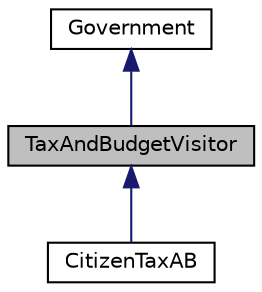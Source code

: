digraph "TaxAndBudgetVisitor"
{
 // LATEX_PDF_SIZE
  edge [fontname="Helvetica",fontsize="10",labelfontname="Helvetica",labelfontsize="10"];
  node [fontname="Helvetica",fontsize="10",shape=record];
  Node1 [label="TaxAndBudgetVisitor",height=0.2,width=0.4,color="black", fillcolor="grey75", style="filled", fontcolor="black",tooltip=" "];
  Node2 -> Node1 [dir="back",color="midnightblue",fontsize="10",style="solid",fontname="Helvetica"];
  Node2 [label="Government",height=0.2,width=0.4,color="black", fillcolor="white", style="filled",URL="$classGovernment.html",tooltip="Represents a government entity responsible for managing taxes and budgets for cities."];
  Node1 -> Node3 [dir="back",color="midnightblue",fontsize="10",style="solid",fontname="Helvetica"];
  Node3 [label="CitizenTaxAB",height=0.2,width=0.4,color="black", fillcolor="white", style="filled",URL="$classCitizenTaxAB.html",tooltip="Concrete visitor for calculating tax on citizens and buildings."];
}
